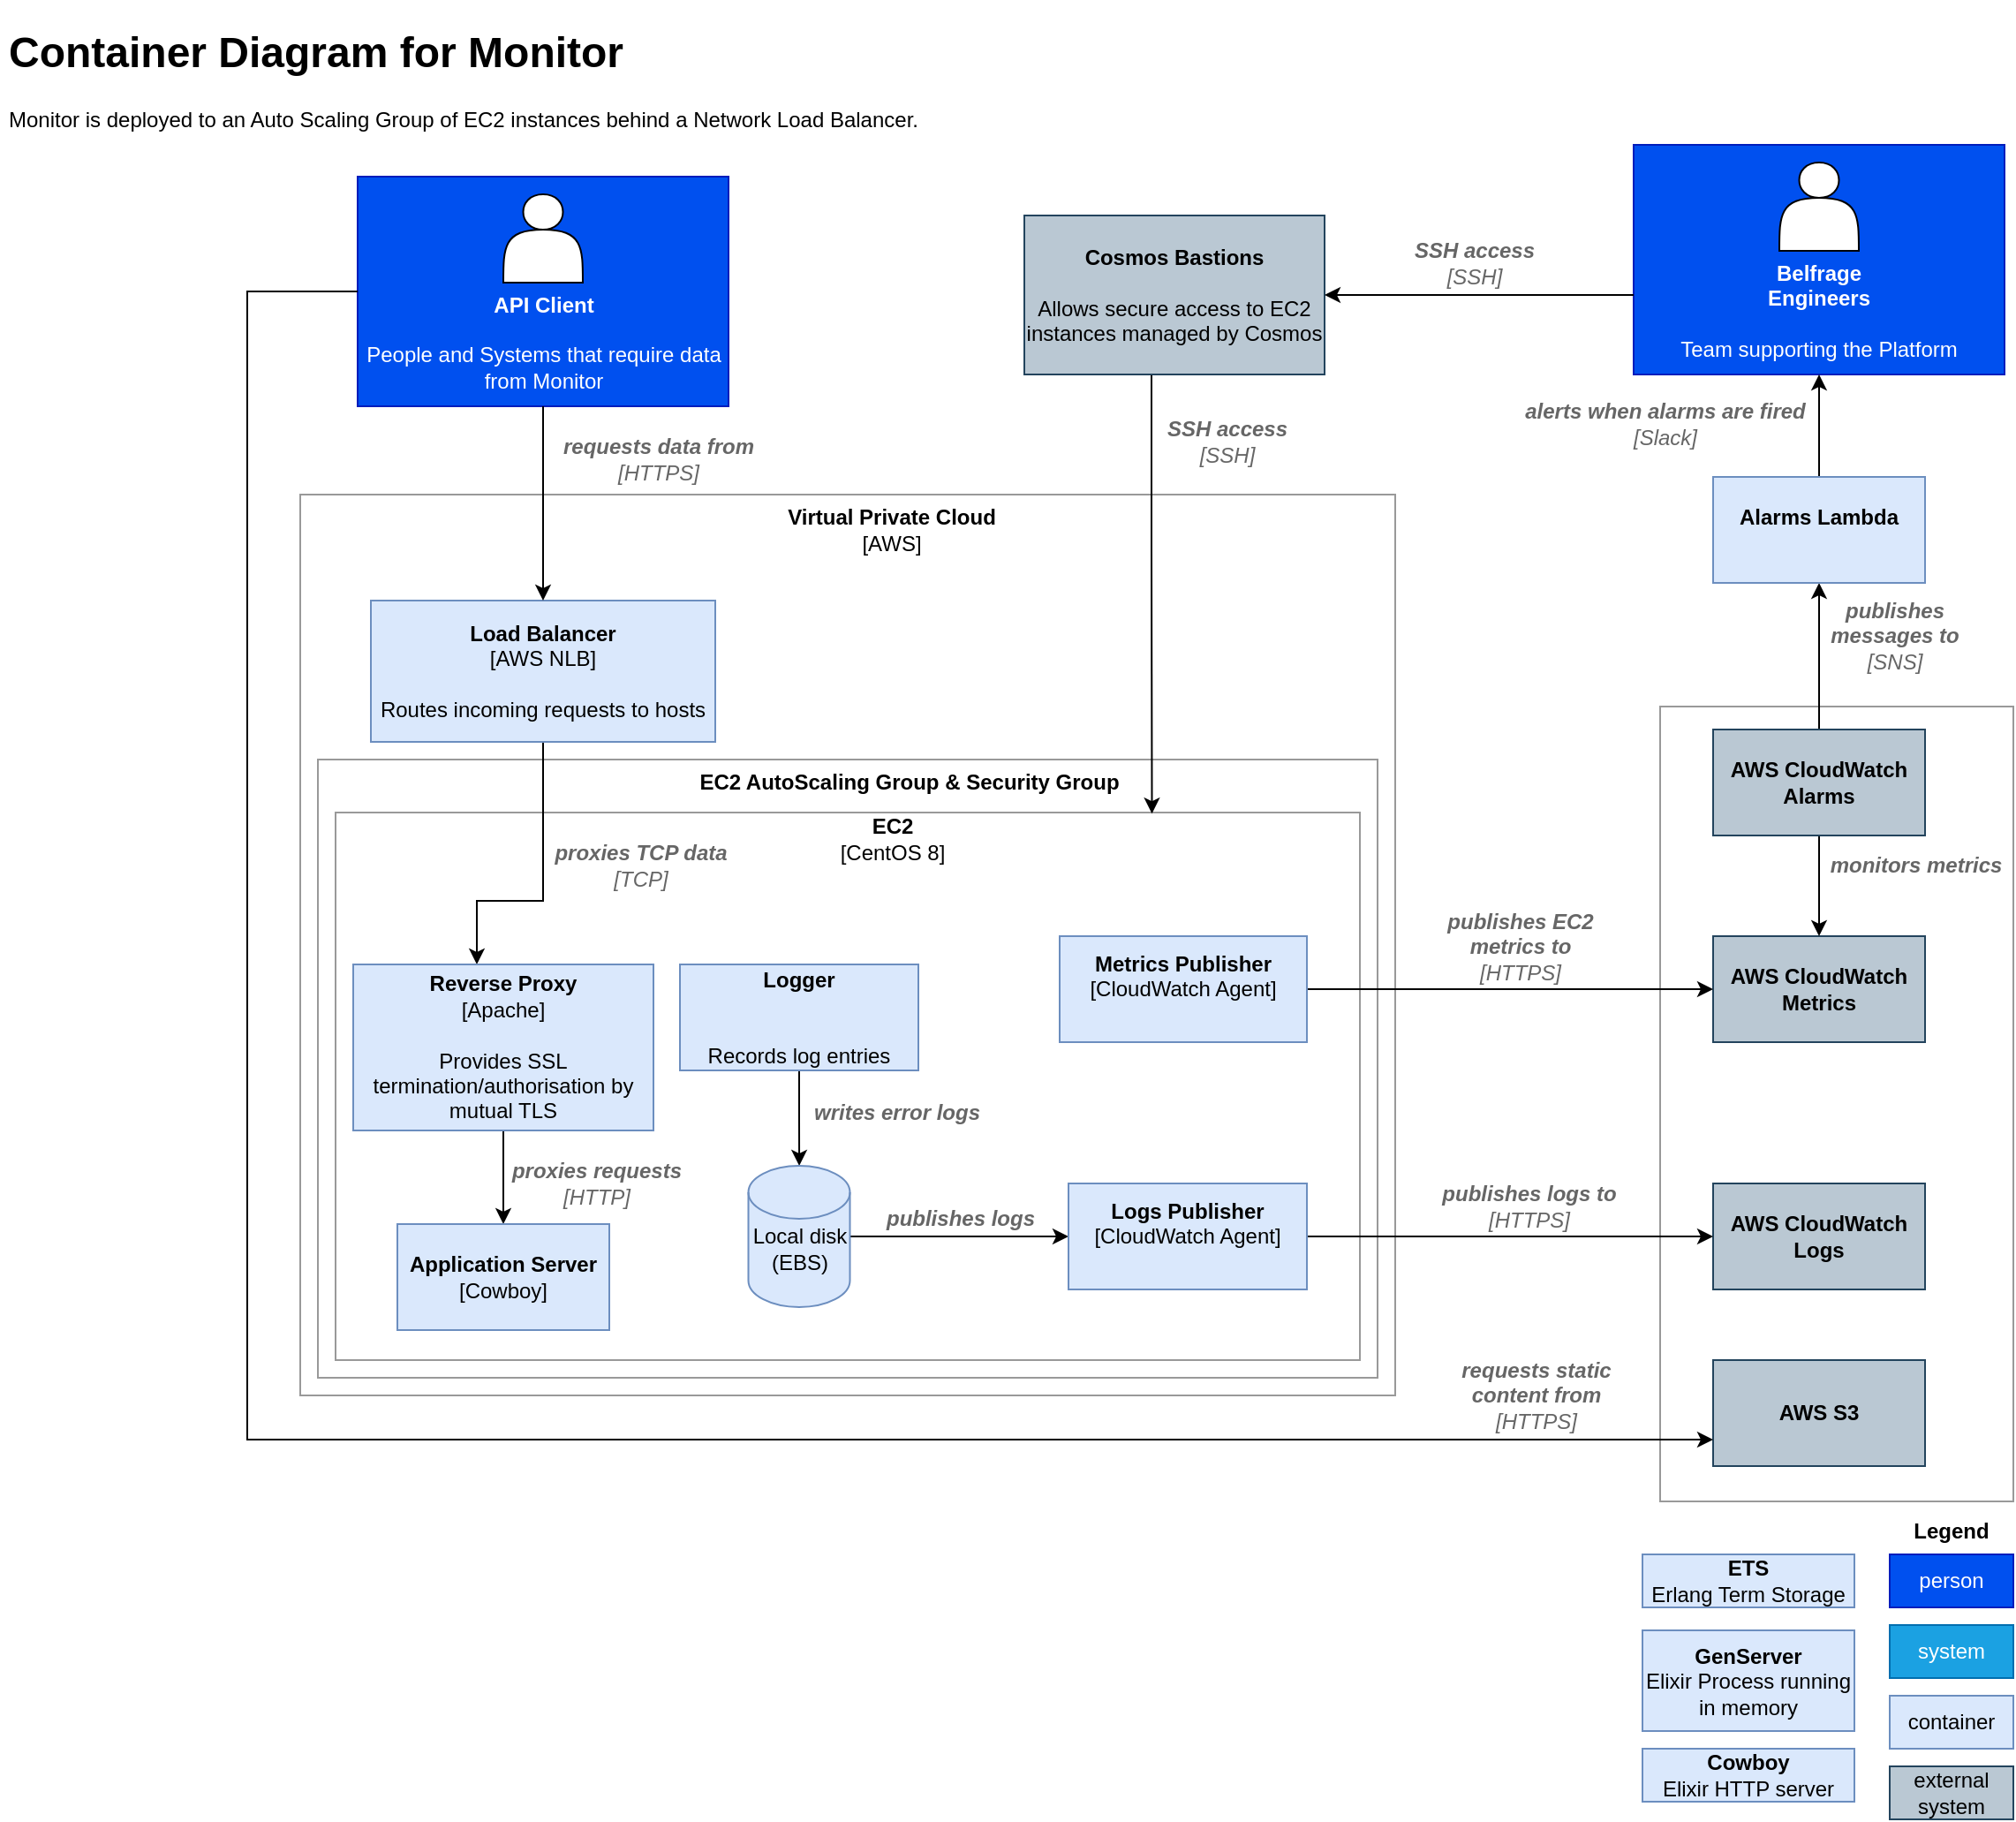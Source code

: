 <mxfile version="13.6.5">
    <diagram id="yKp5CQcjfNolYZbuaR4e" name="Page-1">
        <mxGraphModel dx="1402" dy="1243" grid="1" gridSize="10" guides="1" tooltips="1" connect="1" arrows="1" fold="1" page="1" pageScale="1" pageWidth="827" pageHeight="1169" math="0" shadow="0">
            <root>
                <mxCell id="0"/>
                <mxCell id="1" parent="0"/>
                <mxCell id="39" value="" style="rounded=0;whiteSpace=wrap;html=1;fillColor=none;strokeColor=#999999;" parent="1" vertex="1">
                    <mxGeometry x="180" y="280" width="620" height="510" as="geometry"/>
                </mxCell>
                <mxCell id="30" value="" style="rounded=0;whiteSpace=wrap;html=1;fillColor=none;strokeColor=#999999;" parent="1" vertex="1">
                    <mxGeometry x="190" y="430" width="600" height="350" as="geometry"/>
                </mxCell>
                <mxCell id="31" value="" style="rounded=0;whiteSpace=wrap;html=1;fillColor=none;strokeColor=#999999;" parent="1" vertex="1">
                    <mxGeometry x="200" y="460" width="580" height="310" as="geometry"/>
                </mxCell>
                <mxCell id="16" value="&lt;h1&gt;Container Diagram for Monitor&lt;/h1&gt;&lt;p&gt;Monitor is deployed to an Auto Scaling Group of EC2 instances behind a Network Load Balancer.&lt;br&gt;&lt;/p&gt;" style="text;html=1;strokeColor=none;fillColor=none;spacing=5;spacingTop=-20;whiteSpace=wrap;overflow=hidden;rounded=0;" parent="1" vertex="1">
                    <mxGeometry x="10" y="10" width="560" height="90" as="geometry"/>
                </mxCell>
                <mxCell id="85" style="edgeStyle=orthogonalEdgeStyle;rounded=0;orthogonalLoop=1;jettySize=auto;html=1;" parent="1" source="20" target="35" edge="1">
                    <mxGeometry relative="1" as="geometry">
                        <Array as="points">
                            <mxPoint x="318" y="510"/>
                            <mxPoint x="280" y="510"/>
                        </Array>
                    </mxGeometry>
                </mxCell>
                <mxCell id="20" value="&lt;b&gt;Load Balancer&lt;/b&gt;&lt;br&gt;[AWS NLB]&lt;br&gt;&lt;br&gt;Routes incoming requests to hosts" style="rounded=0;whiteSpace=wrap;html=1;fillColor=#dae8fc;strokeColor=#6c8ebf;" parent="1" vertex="1">
                    <mxGeometry x="220" y="340" width="195" height="80" as="geometry"/>
                </mxCell>
                <mxCell id="37" style="edgeStyle=orthogonalEdgeStyle;rounded=0;orthogonalLoop=1;jettySize=auto;html=1;" parent="1" source="21" target="34" edge="1">
                    <mxGeometry relative="1" as="geometry"/>
                </mxCell>
                <mxCell id="21" value="&lt;b&gt;Logger&lt;/b&gt;&lt;br&gt;&lt;br&gt;&lt;br&gt;Records log entries" style="rounded=0;whiteSpace=wrap;html=1;fillColor=#dae8fc;strokeColor=#6c8ebf;" parent="1" vertex="1">
                    <mxGeometry x="395" y="546" width="135" height="60" as="geometry"/>
                </mxCell>
                <mxCell id="24" value="" style="rounded=0;whiteSpace=wrap;html=1;fillColor=none;strokeColor=#999999;" parent="1" vertex="1">
                    <mxGeometry x="950" y="400" width="200" height="450" as="geometry"/>
                </mxCell>
                <mxCell id="26" value="&lt;b&gt;AWS CloudWatch Logs&lt;/b&gt;" style="rounded=0;whiteSpace=wrap;html=1;fillColor=#bac8d3;strokeColor=#23445d;" parent="1" vertex="1">
                    <mxGeometry x="980" y="670" width="120" height="60" as="geometry"/>
                </mxCell>
                <mxCell id="27" value="&lt;b&gt;AWS CloudWatch Metrics&lt;/b&gt;" style="rounded=0;whiteSpace=wrap;html=1;fillColor=#bac8d3;strokeColor=#23445d;" parent="1" vertex="1">
                    <mxGeometry x="980" y="530" width="120" height="60" as="geometry"/>
                </mxCell>
                <mxCell id="115" style="edgeStyle=orthogonalEdgeStyle;rounded=0;orthogonalLoop=1;jettySize=auto;html=1;entryX=0.5;entryY=0;entryDx=0;entryDy=0;" parent="1" source="28" target="27" edge="1">
                    <mxGeometry relative="1" as="geometry"/>
                </mxCell>
                <mxCell id="150" style="edgeStyle=orthogonalEdgeStyle;rounded=0;orthogonalLoop=1;jettySize=auto;html=1;" parent="1" source="28" target="131" edge="1">
                    <mxGeometry relative="1" as="geometry"/>
                </mxCell>
                <mxCell id="28" value="&lt;b&gt;AWS CloudWatch Alarms&lt;/b&gt;" style="rounded=0;whiteSpace=wrap;html=1;fillColor=#bac8d3;strokeColor=#23445d;" parent="1" vertex="1">
                    <mxGeometry x="980" y="413" width="120" height="60" as="geometry"/>
                </mxCell>
                <mxCell id="32" value="&lt;b&gt;EC2 AutoScaling Group &amp;amp; Security Group&lt;/b&gt;" style="text;html=1;strokeColor=none;fillColor=none;align=center;verticalAlign=middle;whiteSpace=wrap;rounded=0;" parent="1" vertex="1">
                    <mxGeometry x="300" y="433" width="450" height="20" as="geometry"/>
                </mxCell>
                <mxCell id="33" value="&lt;b&gt;EC2&lt;/b&gt;&lt;br&gt;[CentOS 8]" style="text;html=1;strokeColor=none;fillColor=none;align=center;verticalAlign=middle;whiteSpace=wrap;rounded=0;" parent="1" vertex="1">
                    <mxGeometry x="357.5" y="460" width="315" height="30" as="geometry"/>
                </mxCell>
                <mxCell id="44" style="edgeStyle=orthogonalEdgeStyle;rounded=0;orthogonalLoop=1;jettySize=auto;html=1;" parent="1" source="34" target="43" edge="1">
                    <mxGeometry relative="1" as="geometry">
                        <Array as="points">
                            <mxPoint x="580" y="700"/>
                            <mxPoint x="580" y="700"/>
                        </Array>
                    </mxGeometry>
                </mxCell>
                <mxCell id="34" value="&lt;br&gt;Local disk&lt;br&gt;(EBS)" style="shape=cylinder2;whiteSpace=wrap;html=1;boundedLbl=1;backgroundOutline=1;size=15;fillColor=#dae8fc;strokeColor=#6c8ebf;" parent="1" vertex="1">
                    <mxGeometry x="433.75" y="660" width="57.5" height="80" as="geometry"/>
                </mxCell>
                <mxCell id="160" style="edgeStyle=orthogonalEdgeStyle;rounded=0;orthogonalLoop=1;jettySize=auto;html=1;" parent="1" source="35" target="158" edge="1">
                    <mxGeometry relative="1" as="geometry"/>
                </mxCell>
                <mxCell id="35" value="&lt;b&gt;Reverse Proxy&lt;/b&gt;&lt;br&gt;[Apache]&lt;br&gt;&lt;br&gt;Provides SSL termination/authorisation by mutual TLS" style="rounded=0;whiteSpace=wrap;html=1;fillColor=#dae8fc;strokeColor=#6c8ebf;" parent="1" vertex="1">
                    <mxGeometry x="210" y="546" width="170" height="94" as="geometry"/>
                </mxCell>
                <mxCell id="153" style="edgeStyle=orthogonalEdgeStyle;rounded=0;orthogonalLoop=1;jettySize=auto;html=1;" parent="1" source="36" target="27" edge="1">
                    <mxGeometry relative="1" as="geometry"/>
                </mxCell>
                <mxCell id="36" value="&lt;b&gt;Metrics Publisher&lt;/b&gt;&lt;br&gt;[CloudWatch Agent]&lt;br&gt;&lt;br&gt;" style="rounded=0;whiteSpace=wrap;html=1;fillColor=#dae8fc;strokeColor=#6c8ebf;" parent="1" vertex="1">
                    <mxGeometry x="610" y="530" width="140" height="60" as="geometry"/>
                </mxCell>
                <mxCell id="38" value="&lt;b&gt;Virtual Private Cloud&lt;/b&gt;&lt;br&gt;[AWS]" style="text;html=1;strokeColor=none;fillColor=none;align=center;verticalAlign=middle;whiteSpace=wrap;rounded=0;" parent="1" vertex="1">
                    <mxGeometry x="280" y="290" width="470" height="20" as="geometry"/>
                </mxCell>
                <mxCell id="46" style="edgeStyle=orthogonalEdgeStyle;rounded=0;orthogonalLoop=1;jettySize=auto;html=1;" parent="1" source="43" target="26" edge="1">
                    <mxGeometry relative="1" as="geometry"/>
                </mxCell>
                <mxCell id="43" value="&lt;b&gt;Logs Publisher&lt;/b&gt;&lt;br&gt;[CloudWatch Agent]&lt;br&gt;&lt;br&gt;" style="rounded=0;whiteSpace=wrap;html=1;fillColor=#dae8fc;strokeColor=#6c8ebf;" parent="1" vertex="1">
                    <mxGeometry x="615" y="670" width="135" height="60" as="geometry"/>
                </mxCell>
                <mxCell id="63" value="container" style="rounded=0;whiteSpace=wrap;html=1;fillColor=#dae8fc;strokeColor=#6c8ebf;" parent="1" vertex="1">
                    <mxGeometry x="1080" y="960" width="70" height="30" as="geometry"/>
                </mxCell>
                <mxCell id="64" value="system" style="rounded=0;whiteSpace=wrap;html=1;fillColor=#1ba1e2;strokeColor=#006EAF;fontColor=#ffffff;" parent="1" vertex="1">
                    <mxGeometry x="1080" y="920" width="70" height="30" as="geometry"/>
                </mxCell>
                <mxCell id="65" value="person" style="rounded=0;whiteSpace=wrap;html=1;fillColor=#0050ef;strokeColor=#001DBC;fontColor=#ffffff;" parent="1" vertex="1">
                    <mxGeometry x="1080" y="880" width="70" height="30" as="geometry"/>
                </mxCell>
                <mxCell id="67" value="" style="group" parent="1" vertex="1" connectable="0">
                    <mxGeometry x="212.5" y="100" width="210" height="130" as="geometry"/>
                </mxCell>
                <mxCell id="66" value="&lt;br&gt;&lt;br&gt;&lt;br&gt;&lt;br&gt;&lt;b&gt;API Client&lt;/b&gt;&lt;br&gt;&lt;br&gt;People and Systems that require data from Monitor" style="rounded=0;whiteSpace=wrap;html=1;fillColor=#0050ef;strokeColor=#001DBC;fontColor=#ffffff;" parent="67" vertex="1">
                    <mxGeometry width="210" height="130" as="geometry"/>
                </mxCell>
                <mxCell id="12" value="" style="shape=actor;whiteSpace=wrap;html=1;" parent="67" vertex="1">
                    <mxGeometry x="82.5" y="10" width="45" height="50" as="geometry"/>
                </mxCell>
                <mxCell id="68" value="external system" style="rounded=0;whiteSpace=wrap;html=1;fillColor=#bac8d3;strokeColor=#23445d;" parent="1" vertex="1">
                    <mxGeometry x="1080" y="1000" width="70" height="30" as="geometry"/>
                </mxCell>
                <mxCell id="86" value="&lt;i&gt;&lt;font color=&quot;#666666&quot;&gt;&lt;b&gt;proxies TCP data&lt;/b&gt;&lt;br&gt;[TCP]&lt;br&gt;&lt;/font&gt;&lt;/i&gt;" style="text;html=1;strokeColor=none;fillColor=none;align=center;verticalAlign=middle;whiteSpace=wrap;rounded=0;" parent="1" vertex="1">
                    <mxGeometry x="318" y="480" width="110" height="20" as="geometry"/>
                </mxCell>
                <mxCell id="103" value="&lt;i&gt;&lt;font color=&quot;#666666&quot;&gt;&lt;b&gt;writes error logs&lt;/b&gt;&lt;/font&gt;&lt;/i&gt;" style="text;html=1;strokeColor=none;fillColor=none;align=center;verticalAlign=middle;whiteSpace=wrap;rounded=0;" parent="1" vertex="1">
                    <mxGeometry x="463" y="620" width="110" height="20" as="geometry"/>
                </mxCell>
                <mxCell id="106" value="&lt;i&gt;&lt;font color=&quot;#666666&quot;&gt;&lt;b&gt;publishes logs to&lt;/b&gt;&lt;br&gt;[HTTPS]&lt;br&gt;&lt;/font&gt;&lt;/i&gt;" style="text;html=1;strokeColor=none;fillColor=none;align=center;verticalAlign=middle;whiteSpace=wrap;rounded=0;" parent="1" vertex="1">
                    <mxGeometry x="821" y="673" width="110" height="20" as="geometry"/>
                </mxCell>
                <mxCell id="111" value="&lt;i&gt;&lt;font color=&quot;#666666&quot;&gt;&lt;b&gt;publishes EC2 metrics to&lt;/b&gt;&lt;br&gt;[HTTPS]&lt;br&gt;&lt;/font&gt;&lt;/i&gt;" style="text;html=1;strokeColor=none;fillColor=none;align=center;verticalAlign=middle;whiteSpace=wrap;rounded=0;" parent="1" vertex="1">
                    <mxGeometry x="816" y="526" width="110" height="20" as="geometry"/>
                </mxCell>
                <mxCell id="113" style="edgeStyle=orthogonalEdgeStyle;rounded=0;orthogonalLoop=1;jettySize=auto;html=1;entryX=0.5;entryY=0;entryDx=0;entryDy=0;" parent="1" source="66" target="20" edge="1">
                    <mxGeometry relative="1" as="geometry"/>
                </mxCell>
                <mxCell id="114" value="&lt;i&gt;&lt;font color=&quot;#666666&quot;&gt;&lt;b&gt;requests data from&lt;/b&gt;&lt;br&gt;[HTTPS]&lt;br&gt;&lt;/font&gt;&lt;/i&gt;" style="text;html=1;strokeColor=none;fillColor=none;align=center;verticalAlign=middle;whiteSpace=wrap;rounded=0;" parent="1" vertex="1">
                    <mxGeometry x="326" y="250" width="114" height="20" as="geometry"/>
                </mxCell>
                <mxCell id="116" value="&lt;i&gt;&lt;font color=&quot;#666666&quot;&gt;&lt;b&gt;monitors metrics&lt;/b&gt;&lt;/font&gt;&lt;/i&gt;" style="text;html=1;strokeColor=none;fillColor=none;align=center;verticalAlign=middle;whiteSpace=wrap;rounded=0;" parent="1" vertex="1">
                    <mxGeometry x="1040" y="480" width="110" height="20" as="geometry"/>
                </mxCell>
                <mxCell id="117" value="" style="group" parent="1" vertex="1" connectable="0">
                    <mxGeometry x="935" y="82" width="210" height="130" as="geometry"/>
                </mxCell>
                <mxCell id="118" value="&lt;br&gt;&lt;br&gt;&lt;br&gt;&lt;br&gt;&lt;b&gt;Belfrage&lt;br&gt;Engineers&lt;/b&gt;&lt;br&gt;&lt;br&gt;Team supporting the Platform" style="rounded=0;whiteSpace=wrap;html=1;fillColor=#0050ef;strokeColor=#001DBC;fontColor=#ffffff;" parent="117" vertex="1">
                    <mxGeometry width="210" height="130" as="geometry"/>
                </mxCell>
                <mxCell id="119" value="" style="shape=actor;whiteSpace=wrap;html=1;" parent="117" vertex="1">
                    <mxGeometry x="82.5" y="10" width="45" height="50" as="geometry"/>
                </mxCell>
                <mxCell id="126" style="edgeStyle=orthogonalEdgeStyle;rounded=0;orthogonalLoop=1;jettySize=auto;html=1;entryX=0.797;entryY=0.002;entryDx=0;entryDy=0;entryPerimeter=0;" parent="1" source="121" target="31" edge="1">
                    <mxGeometry relative="1" as="geometry">
                        <Array as="points">
                            <mxPoint x="662" y="310"/>
                            <mxPoint x="662" y="310"/>
                        </Array>
                    </mxGeometry>
                </mxCell>
                <mxCell id="121" value="&lt;b&gt;Cosmos Bastions&lt;/b&gt;&lt;br&gt;&lt;br&gt;Allows&amp;nbsp;secure access to EC2 instances managed by Cosmos" style="rounded=0;whiteSpace=wrap;html=1;fillColor=#bac8d3;strokeColor=#23445d;" parent="1" vertex="1">
                    <mxGeometry x="590" y="122" width="170" height="90" as="geometry"/>
                </mxCell>
                <mxCell id="123" value="&lt;i&gt;&lt;font color=&quot;#666666&quot;&gt;&lt;b&gt;SSH access&lt;/b&gt;&lt;br&gt;[SSH]&lt;br&gt;&lt;/font&gt;&lt;/i&gt;" style="text;html=1;strokeColor=none;fillColor=none;align=center;verticalAlign=middle;whiteSpace=wrap;rounded=0;" parent="1" vertex="1">
                    <mxGeometry x="790" y="139" width="110" height="20" as="geometry"/>
                </mxCell>
                <mxCell id="124" value="&lt;i&gt;&lt;font color=&quot;#666666&quot;&gt;&lt;b&gt;SSH access&lt;/b&gt;&lt;br&gt;[SSH]&lt;br&gt;&lt;/font&gt;&lt;/i&gt;" style="text;html=1;strokeColor=none;fillColor=none;align=center;verticalAlign=middle;whiteSpace=wrap;rounded=0;" parent="1" vertex="1">
                    <mxGeometry x="660" y="240" width="90" height="20" as="geometry"/>
                </mxCell>
                <mxCell id="127" value="&lt;i&gt;&lt;font color=&quot;#666666&quot;&gt;&lt;b&gt;alerts when alarms are fired&lt;/b&gt;&lt;br&gt;[Slack]&lt;br&gt;&lt;/font&gt;&lt;/i&gt;" style="text;html=1;strokeColor=none;fillColor=none;align=center;verticalAlign=middle;whiteSpace=wrap;rounded=0;" parent="1" vertex="1">
                    <mxGeometry x="855" y="230" width="196" height="20" as="geometry"/>
                </mxCell>
                <mxCell id="130" value="&lt;b&gt;ETS&lt;/b&gt;&lt;br&gt;Erlang Term Storage" style="rounded=0;whiteSpace=wrap;html=1;fillColor=#dae8fc;strokeColor=#6c8ebf;" parent="1" vertex="1">
                    <mxGeometry x="940" y="880" width="120" height="30" as="geometry"/>
                </mxCell>
                <mxCell id="151" style="edgeStyle=orthogonalEdgeStyle;rounded=0;orthogonalLoop=1;jettySize=auto;html=1;" parent="1" source="131" target="118" edge="1">
                    <mxGeometry relative="1" as="geometry"/>
                </mxCell>
                <mxCell id="131" value="&lt;b&gt;Alarms Lambda&lt;/b&gt;&lt;br&gt;&lt;br&gt;" style="rounded=0;whiteSpace=wrap;html=1;fillColor=#dae8fc;strokeColor=#6c8ebf;" parent="1" vertex="1">
                    <mxGeometry x="980" y="270" width="120" height="60" as="geometry"/>
                </mxCell>
                <mxCell id="135" value="&lt;i&gt;&lt;font color=&quot;#666666&quot;&gt;&lt;b&gt;publishes messages to&lt;/b&gt;&lt;br&gt;[SNS]&lt;br&gt;&lt;/font&gt;&lt;/i&gt;" style="text;html=1;strokeColor=none;fillColor=none;align=center;verticalAlign=middle;whiteSpace=wrap;rounded=0;" parent="1" vertex="1">
                    <mxGeometry x="1028" y="350" width="110" height="20" as="geometry"/>
                </mxCell>
                <mxCell id="136" style="edgeStyle=orthogonalEdgeStyle;rounded=0;orthogonalLoop=1;jettySize=auto;html=1;entryX=1;entryY=0.5;entryDx=0;entryDy=0;" parent="1" source="118" target="121" edge="1">
                    <mxGeometry relative="1" as="geometry">
                        <Array as="points">
                            <mxPoint x="860" y="167"/>
                            <mxPoint x="860" y="167"/>
                        </Array>
                    </mxGeometry>
                </mxCell>
                <mxCell id="147" value="&lt;b&gt;GenServer&lt;/b&gt;&lt;br&gt;Elixir Process running in memory" style="rounded=0;whiteSpace=wrap;html=1;fillColor=#dae8fc;strokeColor=#6c8ebf;" parent="1" vertex="1">
                    <mxGeometry x="940" y="923" width="120" height="57" as="geometry"/>
                </mxCell>
                <mxCell id="152" value="&lt;i&gt;&lt;font color=&quot;#666666&quot;&gt;&lt;b&gt;publishes logs&lt;/b&gt;&lt;/font&gt;&lt;/i&gt;" style="text;html=1;strokeColor=none;fillColor=none;align=center;verticalAlign=middle;whiteSpace=wrap;rounded=0;" parent="1" vertex="1">
                    <mxGeometry x="499" y="680" width="110" height="20" as="geometry"/>
                </mxCell>
                <mxCell id="154" value="&lt;b&gt;AWS S3&lt;/b&gt;" style="rounded=0;whiteSpace=wrap;html=1;fillColor=#bac8d3;strokeColor=#23445d;" parent="1" vertex="1">
                    <mxGeometry x="980" y="770" width="120" height="60" as="geometry"/>
                </mxCell>
                <mxCell id="157" value="&lt;i&gt;&lt;font color=&quot;#666666&quot;&gt;&lt;b&gt;requests static content from&lt;/b&gt;&lt;br&gt;[HTTPS]&lt;br&gt;&lt;/font&gt;&lt;/i&gt;" style="text;html=1;strokeColor=none;fillColor=none;align=center;verticalAlign=middle;whiteSpace=wrap;rounded=0;" parent="1" vertex="1">
                    <mxGeometry x="825" y="780" width="110" height="20" as="geometry"/>
                </mxCell>
                <mxCell id="158" value="&lt;b&gt;Application Server&lt;/b&gt;&lt;br&gt;[Cowboy]" style="rounded=0;whiteSpace=wrap;html=1;fillColor=#dae8fc;strokeColor=#6c8ebf;" parent="1" vertex="1">
                    <mxGeometry x="235" y="693" width="120" height="60" as="geometry"/>
                </mxCell>
                <mxCell id="159" value="&lt;i&gt;&lt;font color=&quot;#666666&quot;&gt;&lt;b&gt;proxies requests&lt;/b&gt;&lt;br&gt;[HTTP]&lt;br&gt;&lt;/font&gt;&lt;/i&gt;" style="text;html=1;strokeColor=none;fillColor=none;align=center;verticalAlign=middle;whiteSpace=wrap;rounded=0;" parent="1" vertex="1">
                    <mxGeometry x="293" y="660" width="110" height="20" as="geometry"/>
                </mxCell>
                <mxCell id="161" value="&lt;b&gt;Cowboy&lt;/b&gt;&lt;br&gt;Elixir HTTP server" style="rounded=0;whiteSpace=wrap;html=1;fillColor=#dae8fc;strokeColor=#6c8ebf;" parent="1" vertex="1">
                    <mxGeometry x="940" y="990" width="120" height="30" as="geometry"/>
                </mxCell>
                <mxCell id="163" style="edgeStyle=orthogonalEdgeStyle;rounded=0;orthogonalLoop=1;jettySize=auto;html=1;entryX=0;entryY=0.75;entryDx=0;entryDy=0;" parent="1" source="66" target="154" edge="1">
                    <mxGeometry relative="1" as="geometry">
                        <Array as="points">
                            <mxPoint x="150" y="165"/>
                            <mxPoint x="150" y="815"/>
                        </Array>
                    </mxGeometry>
                </mxCell>
                <mxCell id="164" value="&lt;b&gt;Legend&lt;/b&gt;" style="text;html=1;strokeColor=none;fillColor=none;align=center;verticalAlign=middle;whiteSpace=wrap;rounded=0;" parent="1" vertex="1">
                    <mxGeometry x="1080" y="857" width="70" height="20" as="geometry"/>
                </mxCell>
            </root>
        </mxGraphModel>
    </diagram>
</mxfile>
